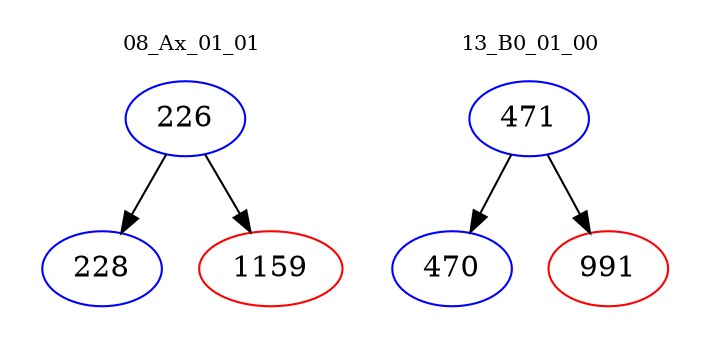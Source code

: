 digraph{
subgraph cluster_0 {
color = white
label = "08_Ax_01_01";
fontsize=10;
T0_226 [label="226", color="blue"]
T0_226 -> T0_228 [color="black"]
T0_228 [label="228", color="blue"]
T0_226 -> T0_1159 [color="black"]
T0_1159 [label="1159", color="red"]
}
subgraph cluster_1 {
color = white
label = "13_B0_01_00";
fontsize=10;
T1_471 [label="471", color="blue"]
T1_471 -> T1_470 [color="black"]
T1_470 [label="470", color="blue"]
T1_471 -> T1_991 [color="black"]
T1_991 [label="991", color="red"]
}
}
